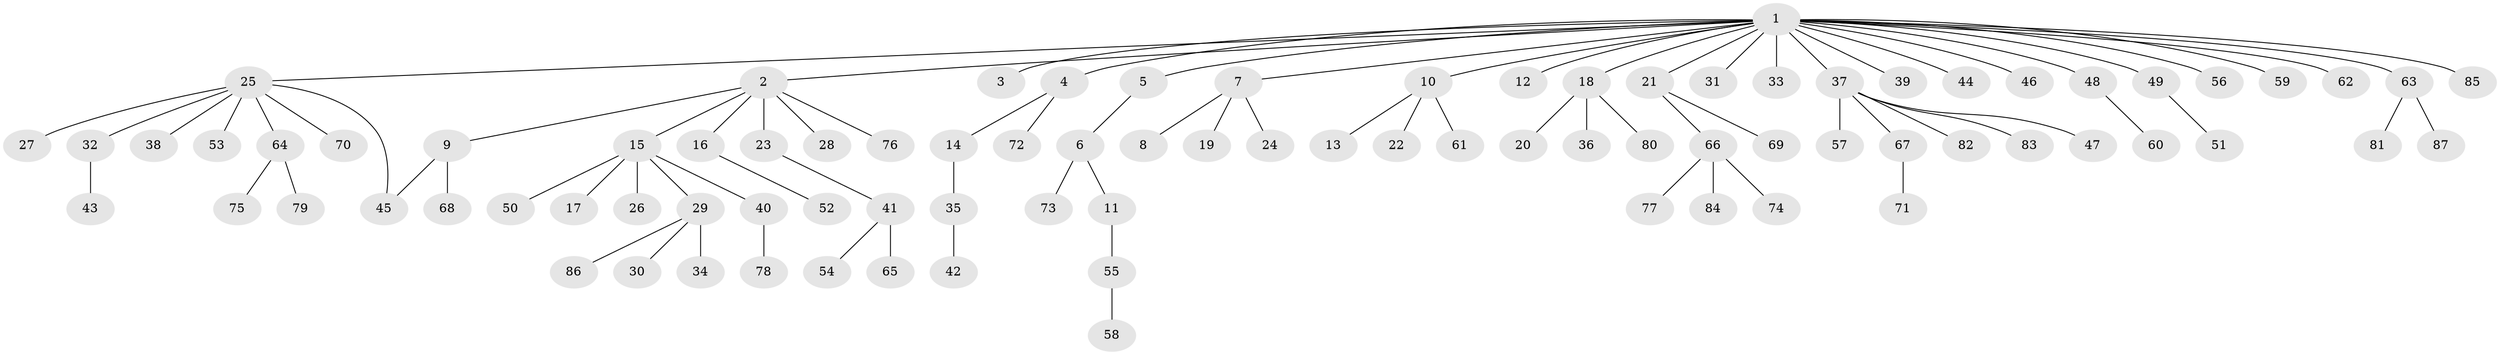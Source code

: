// Generated by graph-tools (version 1.1) at 2025/14/03/09/25 04:14:43]
// undirected, 87 vertices, 87 edges
graph export_dot {
graph [start="1"]
  node [color=gray90,style=filled];
  1;
  2;
  3;
  4;
  5;
  6;
  7;
  8;
  9;
  10;
  11;
  12;
  13;
  14;
  15;
  16;
  17;
  18;
  19;
  20;
  21;
  22;
  23;
  24;
  25;
  26;
  27;
  28;
  29;
  30;
  31;
  32;
  33;
  34;
  35;
  36;
  37;
  38;
  39;
  40;
  41;
  42;
  43;
  44;
  45;
  46;
  47;
  48;
  49;
  50;
  51;
  52;
  53;
  54;
  55;
  56;
  57;
  58;
  59;
  60;
  61;
  62;
  63;
  64;
  65;
  66;
  67;
  68;
  69;
  70;
  71;
  72;
  73;
  74;
  75;
  76;
  77;
  78;
  79;
  80;
  81;
  82;
  83;
  84;
  85;
  86;
  87;
  1 -- 2;
  1 -- 3;
  1 -- 4;
  1 -- 5;
  1 -- 7;
  1 -- 10;
  1 -- 12;
  1 -- 18;
  1 -- 21;
  1 -- 25;
  1 -- 31;
  1 -- 33;
  1 -- 37;
  1 -- 39;
  1 -- 44;
  1 -- 46;
  1 -- 48;
  1 -- 49;
  1 -- 56;
  1 -- 59;
  1 -- 62;
  1 -- 63;
  1 -- 85;
  2 -- 9;
  2 -- 15;
  2 -- 16;
  2 -- 23;
  2 -- 28;
  2 -- 76;
  4 -- 14;
  4 -- 72;
  5 -- 6;
  6 -- 11;
  6 -- 73;
  7 -- 8;
  7 -- 19;
  7 -- 24;
  9 -- 45;
  9 -- 68;
  10 -- 13;
  10 -- 22;
  10 -- 61;
  11 -- 55;
  14 -- 35;
  15 -- 17;
  15 -- 26;
  15 -- 29;
  15 -- 40;
  15 -- 50;
  16 -- 52;
  18 -- 20;
  18 -- 36;
  18 -- 80;
  21 -- 66;
  21 -- 69;
  23 -- 41;
  25 -- 27;
  25 -- 32;
  25 -- 38;
  25 -- 45;
  25 -- 53;
  25 -- 64;
  25 -- 70;
  29 -- 30;
  29 -- 34;
  29 -- 86;
  32 -- 43;
  35 -- 42;
  37 -- 47;
  37 -- 57;
  37 -- 67;
  37 -- 82;
  37 -- 83;
  40 -- 78;
  41 -- 54;
  41 -- 65;
  48 -- 60;
  49 -- 51;
  55 -- 58;
  63 -- 81;
  63 -- 87;
  64 -- 75;
  64 -- 79;
  66 -- 74;
  66 -- 77;
  66 -- 84;
  67 -- 71;
}

